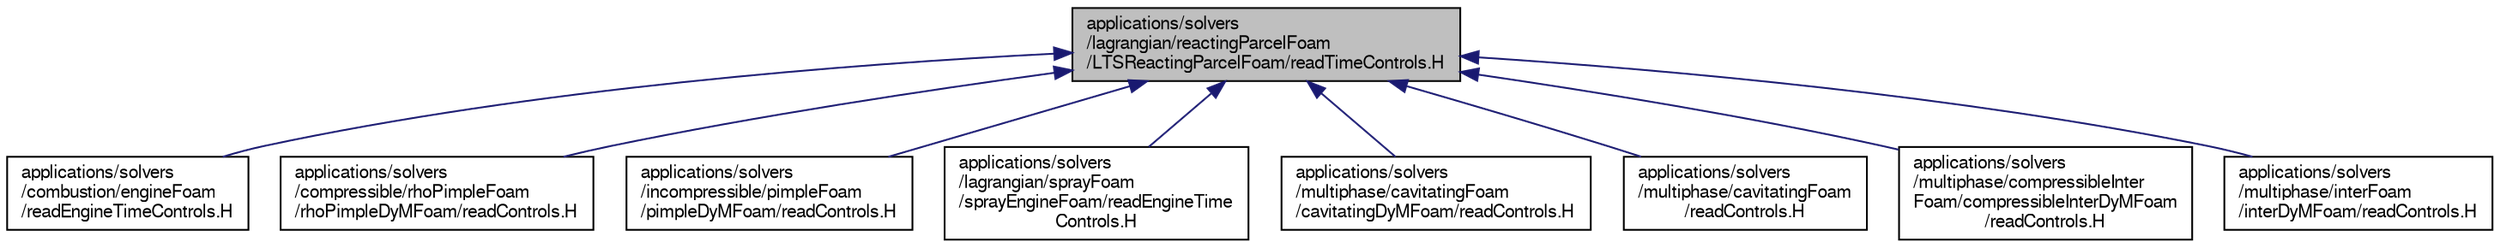 digraph "applications/solvers/lagrangian/reactingParcelFoam/LTSReactingParcelFoam/readTimeControls.H"
{
  bgcolor="transparent";
  edge [fontname="FreeSans",fontsize="10",labelfontname="FreeSans",labelfontsize="10"];
  node [fontname="FreeSans",fontsize="10",shape=record];
  Node1 [label="applications/solvers\l/lagrangian/reactingParcelFoam\l/LTSReactingParcelFoam/readTimeControls.H",height=0.2,width=0.4,color="black", fillcolor="grey75", style="filled" fontcolor="black"];
  Node1 -> Node2 [dir="back",color="midnightblue",fontsize="10",style="solid",fontname="FreeSans"];
  Node2 [label="applications/solvers\l/combustion/engineFoam\l/readEngineTimeControls.H",height=0.2,width=0.4,color="black",URL="$a02911.html"];
  Node1 -> Node3 [dir="back",color="midnightblue",fontsize="10",style="solid",fontname="FreeSans"];
  Node3 [label="applications/solvers\l/compressible/rhoPimpleFoam\l/rhoPimpleDyMFoam/readControls.H",height=0.2,width=0.4,color="black",URL="$a02833.html"];
  Node1 -> Node4 [dir="back",color="midnightblue",fontsize="10",style="solid",fontname="FreeSans"];
  Node4 [label="applications/solvers\l/incompressible/pimpleFoam\l/pimpleDyMFoam/readControls.H",height=0.2,width=0.4,color="black",URL="$a02834.html"];
  Node1 -> Node5 [dir="back",color="midnightblue",fontsize="10",style="solid",fontname="FreeSans"];
  Node5 [label="applications/solvers\l/lagrangian/sprayFoam\l/sprayEngineFoam/readEngineTime\lControls.H",height=0.2,width=0.4,color="black",URL="$a02912.html"];
  Node1 -> Node6 [dir="back",color="midnightblue",fontsize="10",style="solid",fontname="FreeSans"];
  Node6 [label="applications/solvers\l/multiphase/cavitatingFoam\l/cavitatingDyMFoam/readControls.H",height=0.2,width=0.4,color="black",URL="$a02835.html"];
  Node1 -> Node7 [dir="back",color="midnightblue",fontsize="10",style="solid",fontname="FreeSans"];
  Node7 [label="applications/solvers\l/multiphase/cavitatingFoam\l/readControls.H",height=0.2,width=0.4,color="black",URL="$a02836.html"];
  Node1 -> Node8 [dir="back",color="midnightblue",fontsize="10",style="solid",fontname="FreeSans"];
  Node8 [label="applications/solvers\l/multiphase/compressibleInter\lFoam/compressibleInterDyMFoam\l/readControls.H",height=0.2,width=0.4,color="black",URL="$a02837.html"];
  Node1 -> Node9 [dir="back",color="midnightblue",fontsize="10",style="solid",fontname="FreeSans"];
  Node9 [label="applications/solvers\l/multiphase/interFoam\l/interDyMFoam/readControls.H",height=0.2,width=0.4,color="black",URL="$a02838.html"];
}
